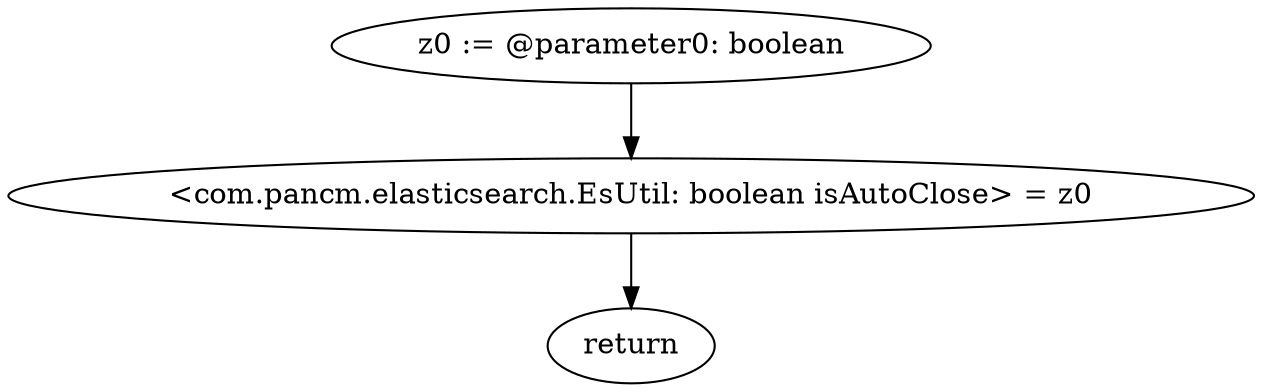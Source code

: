 digraph "unitGraph" {
    "z0 := @parameter0: boolean"
    "<com.pancm.elasticsearch.EsUtil: boolean isAutoClose> = z0"
    "return"
    "z0 := @parameter0: boolean"->"<com.pancm.elasticsearch.EsUtil: boolean isAutoClose> = z0";
    "<com.pancm.elasticsearch.EsUtil: boolean isAutoClose> = z0"->"return";
}
